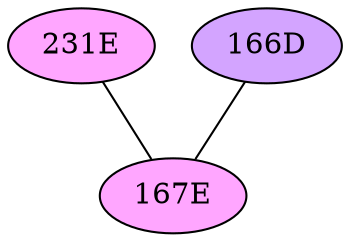 // The Round Table
graph {
	"231E" [fillcolor="#FFA6FF" style=radial]
	"167E" [fillcolor="#FFA6FF" style=radial]
	"231E" -- "167E" [penwidth=1]
	"166D" [fillcolor="#D3A4FF" style=radial]
	"167E" [fillcolor="#FFA6FF" style=radial]
	"166D" -- "167E" [penwidth=1]
}
